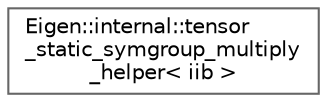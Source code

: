 digraph "类继承关系图"
{
 // LATEX_PDF_SIZE
  bgcolor="transparent";
  edge [fontname=Helvetica,fontsize=10,labelfontname=Helvetica,labelfontsize=10];
  node [fontname=Helvetica,fontsize=10,shape=box,height=0.2,width=0.4];
  rankdir="LR";
  Node0 [id="Node000000",label="Eigen::internal::tensor\l_static_symgroup_multiply\l_helper\< iib \>",height=0.2,width=0.4,color="grey40", fillcolor="white", style="filled",URL="$struct_eigen_1_1internal_1_1tensor__static__symgroup__multiply__helper.html",tooltip=" "];
}

